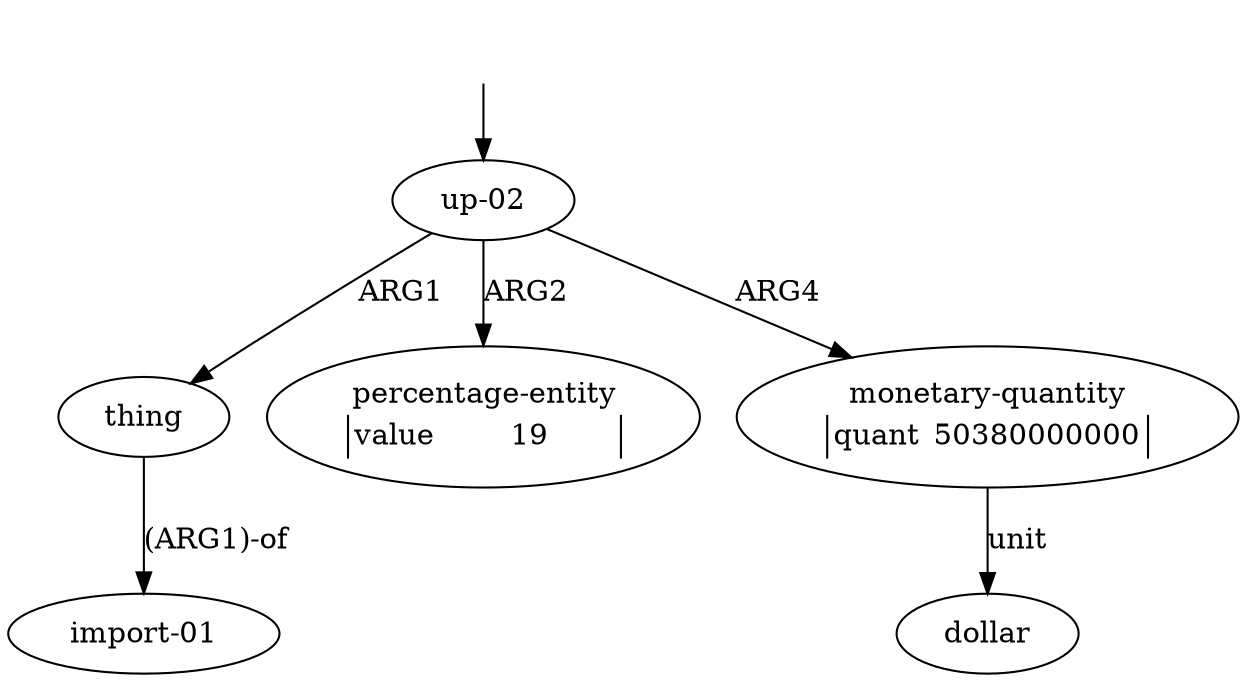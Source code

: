 digraph "20011008" {
  top [ style=invis ];
  top -> 0;
  0 [ label=<<table align="center" border="0" cellspacing="0"><tr><td colspan="2">up-02</td></tr></table>> ];
  1 [ label=<<table align="center" border="0" cellspacing="0"><tr><td colspan="2">thing</td></tr></table>> ];
  2 [ label=<<table align="center" border="0" cellspacing="0"><tr><td colspan="2">import-01</td></tr></table>> ];
  3 [ label=<<table align="center" border="0" cellspacing="0"><tr><td colspan="2">percentage-entity</td></tr><tr><td sides="l" border="1" align="left">value</td><td sides="r" border="1" align="left">19</td></tr></table>> ];
  4 [ label=<<table align="center" border="0" cellspacing="0"><tr><td colspan="2">monetary-quantity</td></tr><tr><td sides="l" border="1" align="left">quant</td><td sides="r" border="1" align="left">50380000000</td></tr></table>> ];
  5 [ label=<<table align="center" border="0" cellspacing="0"><tr><td colspan="2">dollar</td></tr></table>> ];
  0 -> 3 [ label="ARG2" ];
  0 -> 1 [ label="ARG1" ];
  4 -> 5 [ label="unit" ];
  1 -> 2 [ label="(ARG1)-of" ];
  0 -> 4 [ label="ARG4" ];
}

